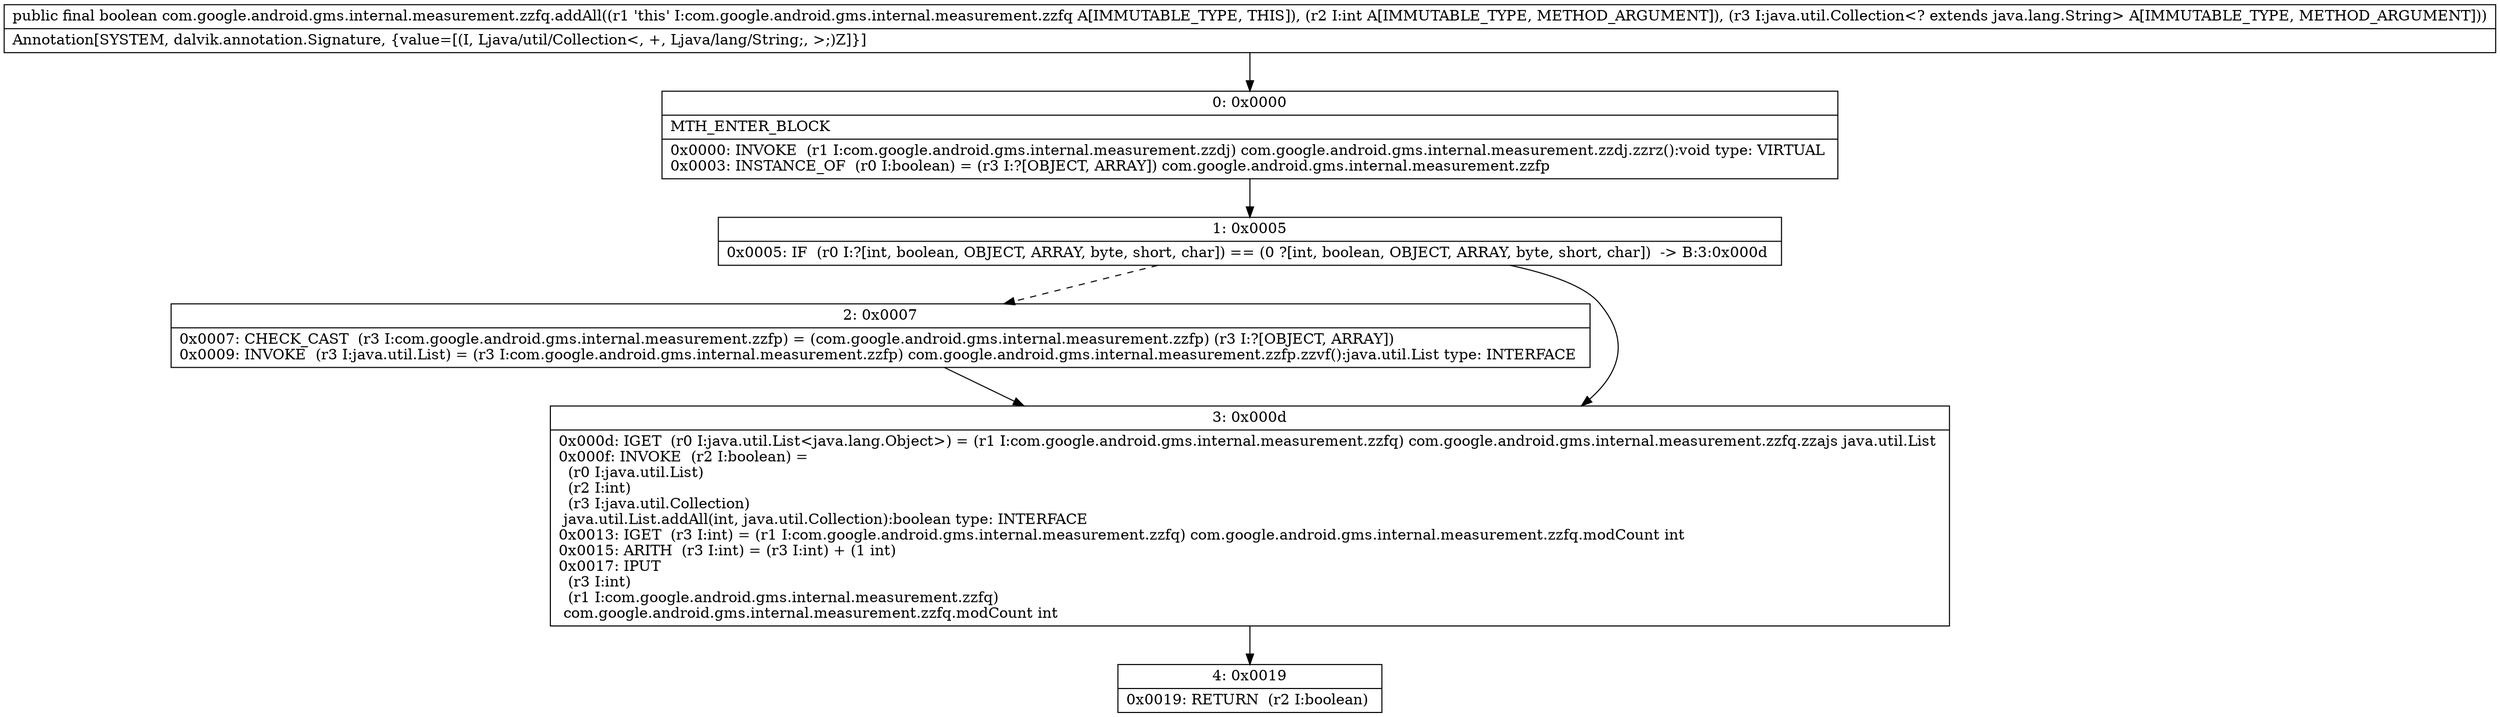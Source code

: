 digraph "CFG forcom.google.android.gms.internal.measurement.zzfq.addAll(ILjava\/util\/Collection;)Z" {
Node_0 [shape=record,label="{0\:\ 0x0000|MTH_ENTER_BLOCK\l|0x0000: INVOKE  (r1 I:com.google.android.gms.internal.measurement.zzdj) com.google.android.gms.internal.measurement.zzdj.zzrz():void type: VIRTUAL \l0x0003: INSTANCE_OF  (r0 I:boolean) = (r3 I:?[OBJECT, ARRAY]) com.google.android.gms.internal.measurement.zzfp \l}"];
Node_1 [shape=record,label="{1\:\ 0x0005|0x0005: IF  (r0 I:?[int, boolean, OBJECT, ARRAY, byte, short, char]) == (0 ?[int, boolean, OBJECT, ARRAY, byte, short, char])  \-\> B:3:0x000d \l}"];
Node_2 [shape=record,label="{2\:\ 0x0007|0x0007: CHECK_CAST  (r3 I:com.google.android.gms.internal.measurement.zzfp) = (com.google.android.gms.internal.measurement.zzfp) (r3 I:?[OBJECT, ARRAY]) \l0x0009: INVOKE  (r3 I:java.util.List) = (r3 I:com.google.android.gms.internal.measurement.zzfp) com.google.android.gms.internal.measurement.zzfp.zzvf():java.util.List type: INTERFACE \l}"];
Node_3 [shape=record,label="{3\:\ 0x000d|0x000d: IGET  (r0 I:java.util.List\<java.lang.Object\>) = (r1 I:com.google.android.gms.internal.measurement.zzfq) com.google.android.gms.internal.measurement.zzfq.zzajs java.util.List \l0x000f: INVOKE  (r2 I:boolean) = \l  (r0 I:java.util.List)\l  (r2 I:int)\l  (r3 I:java.util.Collection)\l java.util.List.addAll(int, java.util.Collection):boolean type: INTERFACE \l0x0013: IGET  (r3 I:int) = (r1 I:com.google.android.gms.internal.measurement.zzfq) com.google.android.gms.internal.measurement.zzfq.modCount int \l0x0015: ARITH  (r3 I:int) = (r3 I:int) + (1 int) \l0x0017: IPUT  \l  (r3 I:int)\l  (r1 I:com.google.android.gms.internal.measurement.zzfq)\l com.google.android.gms.internal.measurement.zzfq.modCount int \l}"];
Node_4 [shape=record,label="{4\:\ 0x0019|0x0019: RETURN  (r2 I:boolean) \l}"];
MethodNode[shape=record,label="{public final boolean com.google.android.gms.internal.measurement.zzfq.addAll((r1 'this' I:com.google.android.gms.internal.measurement.zzfq A[IMMUTABLE_TYPE, THIS]), (r2 I:int A[IMMUTABLE_TYPE, METHOD_ARGUMENT]), (r3 I:java.util.Collection\<? extends java.lang.String\> A[IMMUTABLE_TYPE, METHOD_ARGUMENT]))  | Annotation[SYSTEM, dalvik.annotation.Signature, \{value=[(I, Ljava\/util\/Collection\<, +, Ljava\/lang\/String;, \>;)Z]\}]\l}"];
MethodNode -> Node_0;
Node_0 -> Node_1;
Node_1 -> Node_2[style=dashed];
Node_1 -> Node_3;
Node_2 -> Node_3;
Node_3 -> Node_4;
}


